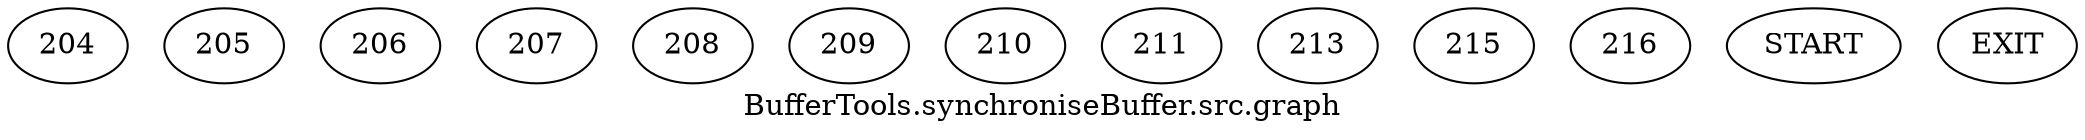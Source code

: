 /* --------------------------------------------------- */
/* Generated by Dr. Garbage Control Flow Graph Factory */
/* http://www.drgarbage.com                            */
/* Version: 4.5.0.201508311741                         */
/* Retrieved on: 2019-12-21 11:56:28.032               */
/* --------------------------------------------------- */
digraph "BufferTools.synchroniseBuffer.src.graph" {
 graph [label="BufferTools.synchroniseBuffer.src.graph"];
 2 [label="204" ]
 3 [label="205" ]
 4 [label="206" ]
 5 [label="207" ]
 6 [label="208" ]
 7 [label="209" ]
 8 [label="210" ]
 9 [label="211" ]
 10 [label="213" ]
 11 [label="215" ]
 12 [label="216" ]
 13 [label="START" ]
 14 [label="EXIT" ]
 13  2
 2  3
 3  4
 4  5
 5  6
 10  6
 6  7
 7  8
 8  9
 8  10
 9  10
 6  11
 11  12
 3  14
 12  14
}
